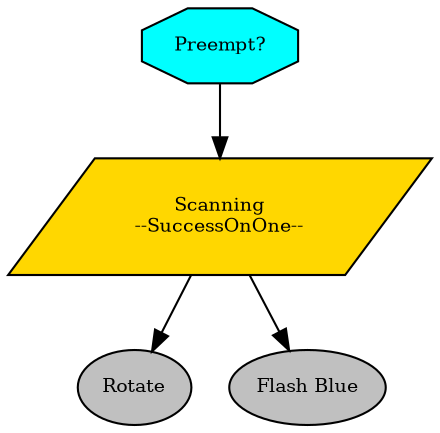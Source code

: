 digraph pastafarianism {
graph [fontname="times-roman"];
node [fontname="times-roman"];
edge [fontname="times-roman"];
"Preempt?" [label="Preempt?", shape=octagon, style=filled, fillcolor=cyan, fontsize=9, fontcolor=black];
Scanning [label="Scanning\n--SuccessOnOne--", shape=parallelogram, style=filled, fillcolor=gold, fontsize=9, fontcolor=black];
"Preempt?" -> Scanning;
Rotate [label=Rotate, shape=ellipse, style=filled, fillcolor=gray, fontsize=9, fontcolor=black];
Scanning -> Rotate;
"Flash Blue" [label="Flash Blue", shape=ellipse, style=filled, fillcolor=gray, fontsize=9, fontcolor=black];
Scanning -> "Flash Blue";
}
